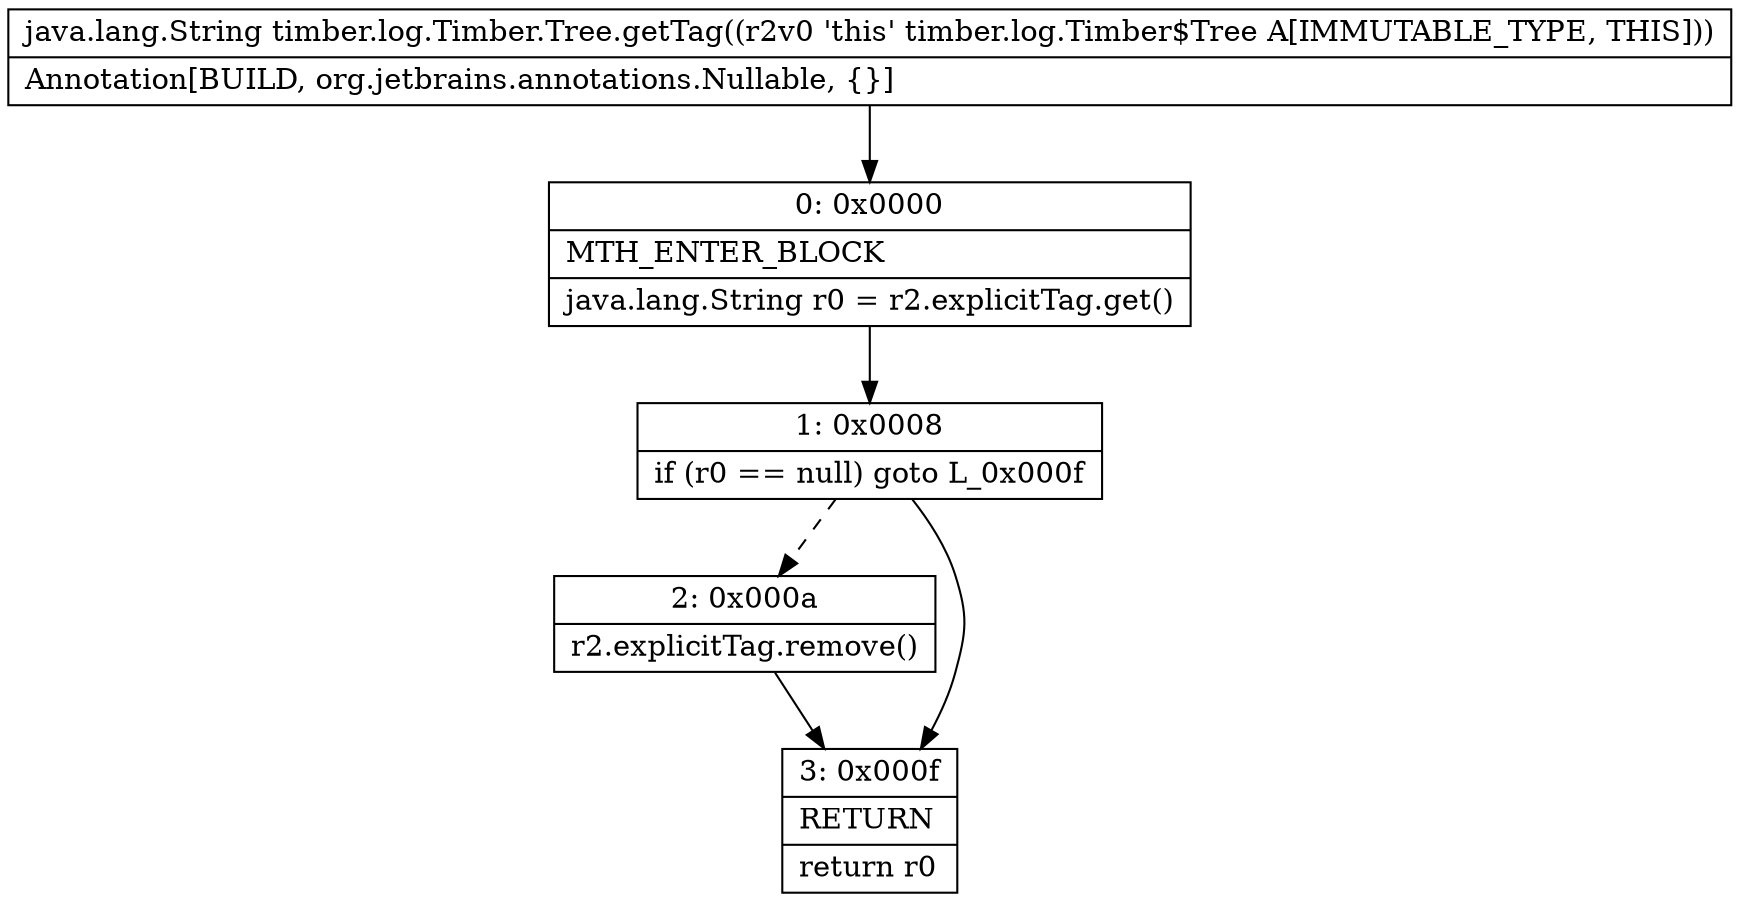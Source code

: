 digraph "CFG fortimber.log.Timber.Tree.getTag()Ljava\/lang\/String;" {
Node_0 [shape=record,label="{0\:\ 0x0000|MTH_ENTER_BLOCK\l|java.lang.String r0 = r2.explicitTag.get()\l}"];
Node_1 [shape=record,label="{1\:\ 0x0008|if (r0 == null) goto L_0x000f\l}"];
Node_2 [shape=record,label="{2\:\ 0x000a|r2.explicitTag.remove()\l}"];
Node_3 [shape=record,label="{3\:\ 0x000f|RETURN\l|return r0\l}"];
MethodNode[shape=record,label="{java.lang.String timber.log.Timber.Tree.getTag((r2v0 'this' timber.log.Timber$Tree A[IMMUTABLE_TYPE, THIS]))  | Annotation[BUILD, org.jetbrains.annotations.Nullable, \{\}]\l}"];
MethodNode -> Node_0;
Node_0 -> Node_1;
Node_1 -> Node_2[style=dashed];
Node_1 -> Node_3;
Node_2 -> Node_3;
}

